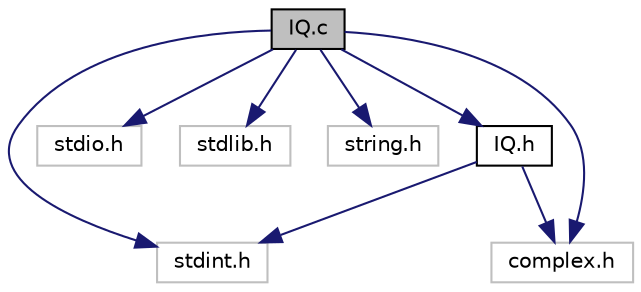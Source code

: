 digraph "IQ.c"
{
 // LATEX_PDF_SIZE
  edge [fontname="Helvetica",fontsize="10",labelfontname="Helvetica",labelfontsize="10"];
  node [fontname="Helvetica",fontsize="10",shape=record];
  Node1 [label="IQ.c",height=0.2,width=0.4,color="black", fillcolor="grey75", style="filled", fontcolor="black",tooltip="Implementación de funciones relacionadas con la lectura de archivos CS8, manejo de bandas y creación ..."];
  Node1 -> Node2 [color="midnightblue",fontsize="10",style="solid"];
  Node2 [label="stdint.h",height=0.2,width=0.4,color="grey75", fillcolor="white", style="filled",tooltip=" "];
  Node1 -> Node3 [color="midnightblue",fontsize="10",style="solid"];
  Node3 [label="stdio.h",height=0.2,width=0.4,color="grey75", fillcolor="white", style="filled",tooltip=" "];
  Node1 -> Node4 [color="midnightblue",fontsize="10",style="solid"];
  Node4 [label="stdlib.h",height=0.2,width=0.4,color="grey75", fillcolor="white", style="filled",tooltip=" "];
  Node1 -> Node5 [color="midnightblue",fontsize="10",style="solid"];
  Node5 [label="string.h",height=0.2,width=0.4,color="grey75", fillcolor="white", style="filled",tooltip=" "];
  Node1 -> Node6 [color="midnightblue",fontsize="10",style="solid"];
  Node6 [label="complex.h",height=0.2,width=0.4,color="grey75", fillcolor="white", style="filled",tooltip=" "];
  Node1 -> Node7 [color="midnightblue",fontsize="10",style="solid"];
  Node7 [label="IQ.h",height=0.2,width=0.4,color="black", fillcolor="white", style="filled",URL="$IQ_8h.html",tooltip="Declaración de funciones relacionadas con la lectura de archivos CS8, manejo de bandas y creación de ..."];
  Node7 -> Node2 [color="midnightblue",fontsize="10",style="solid"];
  Node7 -> Node6 [color="midnightblue",fontsize="10",style="solid"];
}
